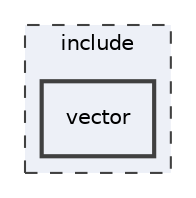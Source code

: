 digraph "include/vector"
{
 // LATEX_PDF_SIZE
  edge [fontname="Helvetica",fontsize="10",labelfontname="Helvetica",labelfontsize="10"];
  node [fontname="Helvetica",fontsize="10",shape=record];
  compound=true
  subgraph clusterdir_d44c64559bbebec7f509842c48db8b23 {
    graph [ bgcolor="#edf0f7", pencolor="grey25", style="filled,dashed,", label="include", fontname="Helvetica", fontsize="10", URL="dir_d44c64559bbebec7f509842c48db8b23.html"]
  dir_5bea8d2adb1ff9e906d5ca6eb7e29972 [shape=box, label="vector", style="filled,bold,", fillcolor="#edf0f7", color="grey25", URL="dir_5bea8d2adb1ff9e906d5ca6eb7e29972.html"];
  }
}
